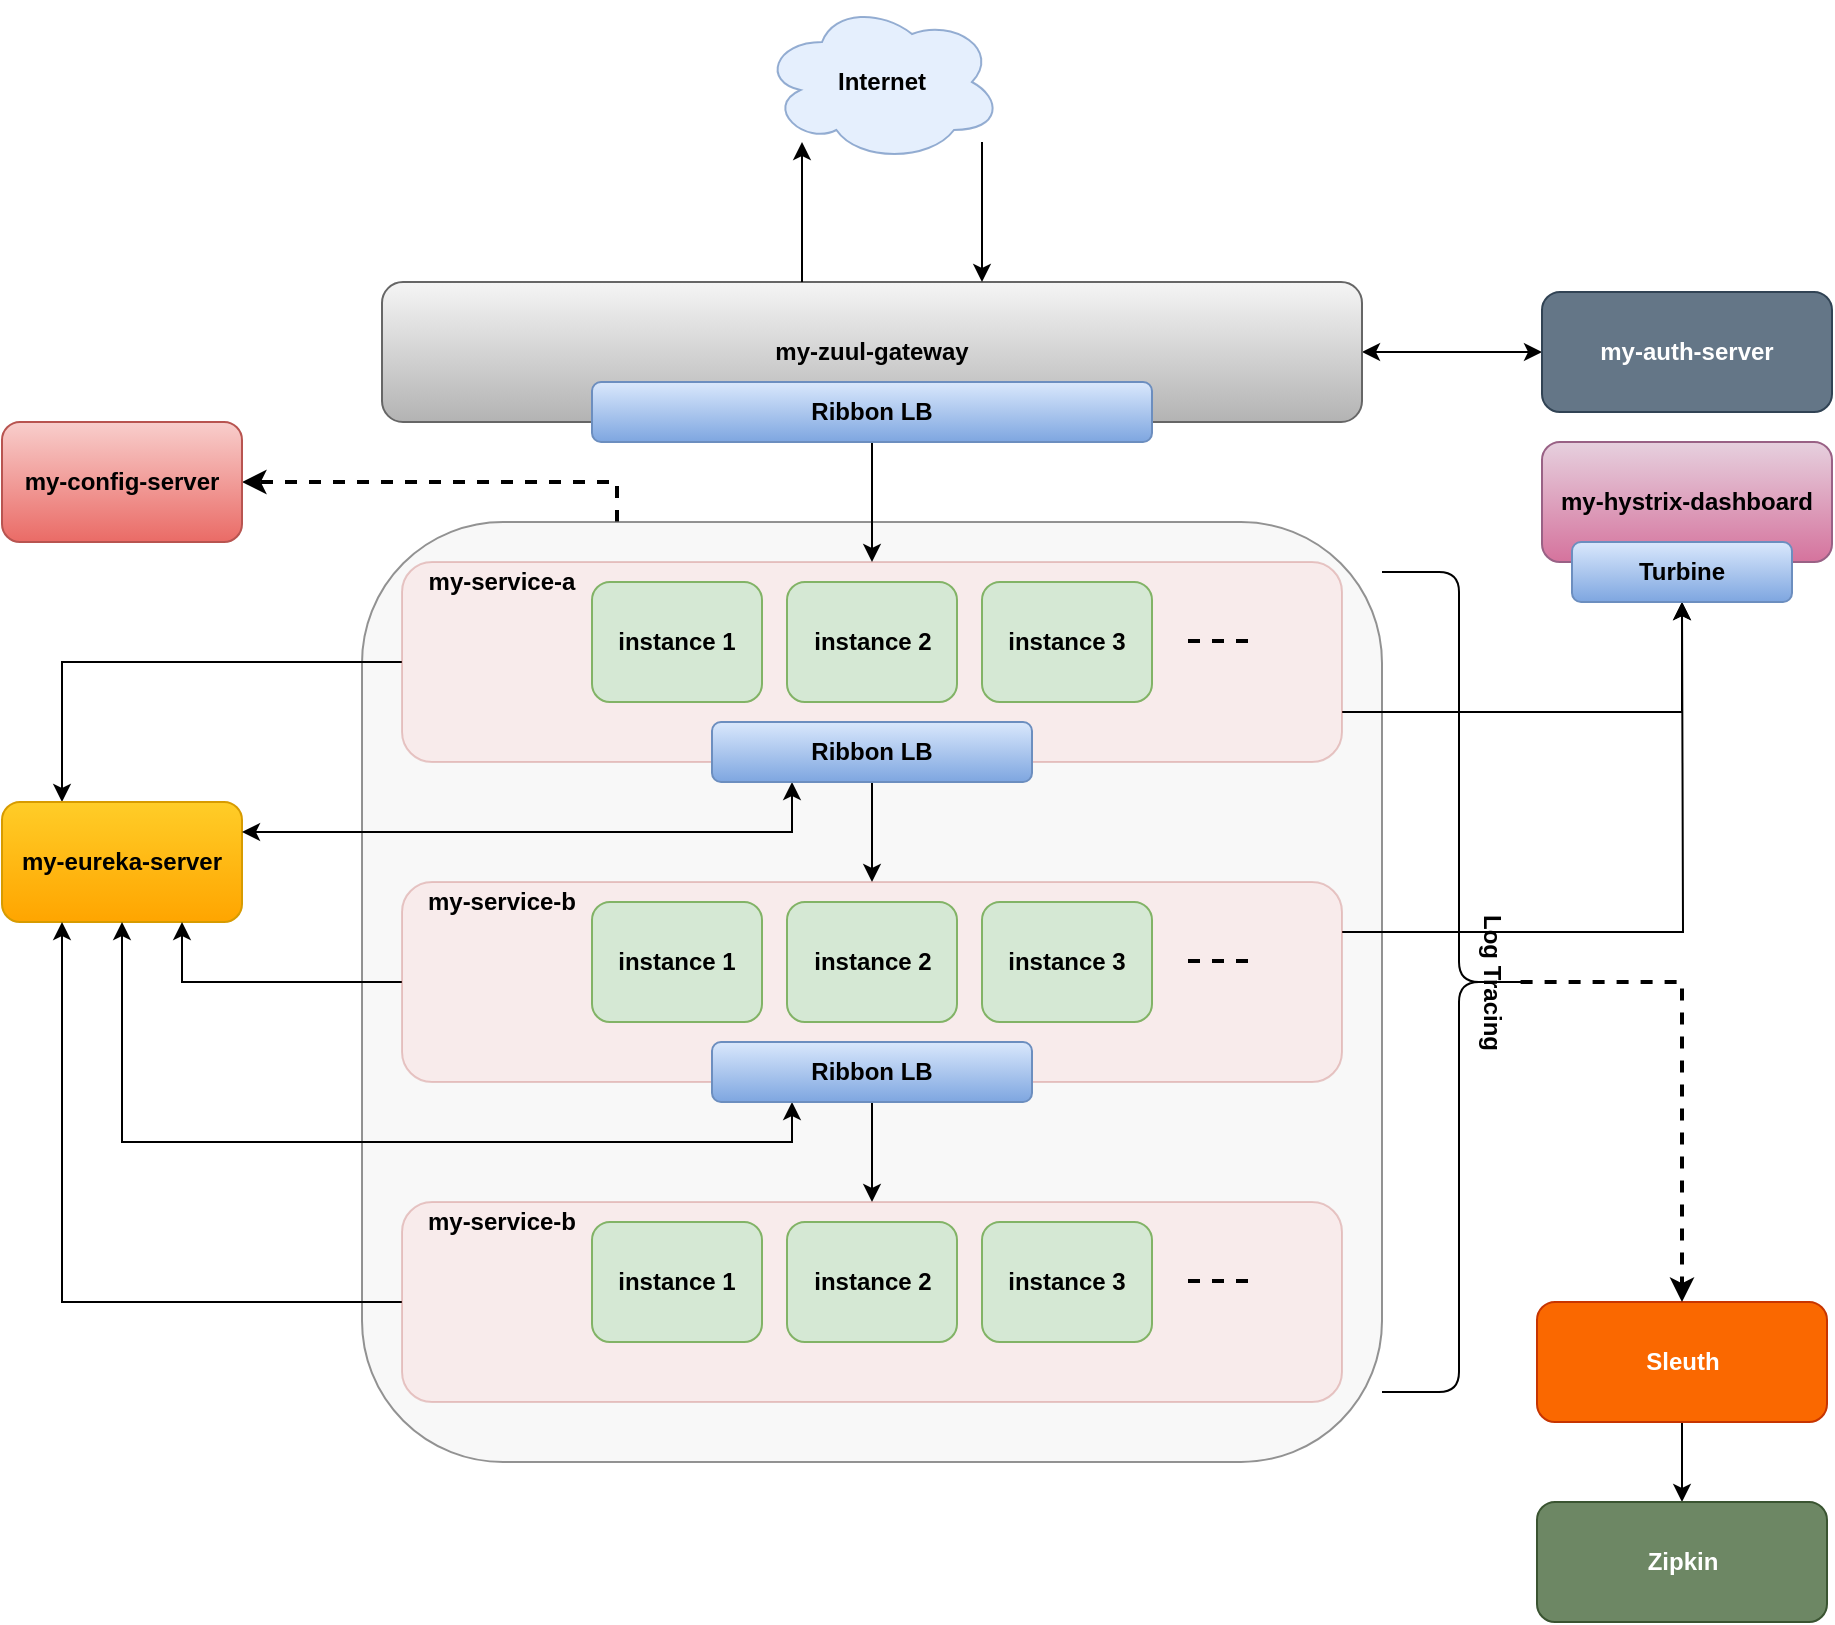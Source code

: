 <mxfile version="12.9.10" type="device"><diagram id="jiUoE6Pok_7MWSL2y1qS" name="Page-1"><mxGraphModel dx="1796" dy="1714" grid="1" gridSize="10" guides="1" tooltips="1" connect="1" arrows="1" fold="1" page="1" pageScale="1" pageWidth="850" pageHeight="1100" math="0" shadow="0"><root><mxCell id="0"/><mxCell id="1" parent="0"/><mxCell id="c0MYV6FMSxUbABqKzz5--106" style="edgeStyle=orthogonalEdgeStyle;rounded=0;orthogonalLoop=1;jettySize=auto;html=1;exitX=0.25;exitY=0;exitDx=0;exitDy=0;entryX=1;entryY=0.5;entryDx=0;entryDy=0;dashed=1;startArrow=none;startFill=0;strokeWidth=2;" parent="1" source="c0MYV6FMSxUbABqKzz5--103" target="c0MYV6FMSxUbABqKzz5--94" edge="1"><mxGeometry relative="1" as="geometry"/></mxCell><mxCell id="c0MYV6FMSxUbABqKzz5--103" value="" style="rounded=1;whiteSpace=wrap;html=1;opacity=70;fillColor=#f5f5f5;strokeColor=#666666;fontColor=#333333;" parent="1" vertex="1"><mxGeometry x="140" y="170" width="510" height="470" as="geometry"/></mxCell><mxCell id="c0MYV6FMSxUbABqKzz5--96" style="edgeStyle=orthogonalEdgeStyle;rounded=0;orthogonalLoop=1;jettySize=auto;html=1;exitX=0;exitY=0.5;exitDx=0;exitDy=0;entryX=0.25;entryY=0;entryDx=0;entryDy=0;strokeWidth=1;" parent="1" source="c0MYV6FMSxUbABqKzz5--56" target="c0MYV6FMSxUbABqKzz5--14" edge="1"><mxGeometry relative="1" as="geometry"/></mxCell><mxCell id="c0MYV6FMSxUbABqKzz5--121" style="edgeStyle=orthogonalEdgeStyle;rounded=0;orthogonalLoop=1;jettySize=auto;html=1;exitX=1;exitY=0.75;exitDx=0;exitDy=0;entryX=0.5;entryY=1;entryDx=0;entryDy=0;startArrow=none;startFill=0;strokeWidth=1;" parent="1" source="c0MYV6FMSxUbABqKzz5--56" target="c0MYV6FMSxUbABqKzz5--118" edge="1"><mxGeometry relative="1" as="geometry"/></mxCell><mxCell id="c0MYV6FMSxUbABqKzz5--56" value="" style="rounded=1;whiteSpace=wrap;html=1;fillColor=#f8cecc;strokeColor=#b85450;opacity=30;" parent="1" vertex="1"><mxGeometry x="160" y="190" width="470" height="100" as="geometry"/></mxCell><mxCell id="c0MYV6FMSxUbABqKzz5--1" value="&lt;b&gt;instance 1&lt;/b&gt;" style="rounded=1;whiteSpace=wrap;html=1;fillColor=#d5e8d4;strokeColor=#82b366;" parent="1" vertex="1"><mxGeometry x="255" y="200" width="85" height="60" as="geometry"/></mxCell><mxCell id="c0MYV6FMSxUbABqKzz5--14" value="&lt;b&gt;my-eureka-server&lt;/b&gt;" style="rounded=1;whiteSpace=wrap;html=1;fillColor=#ffcd28;strokeColor=#d79b00;gradientColor=#ffa500;" parent="1" vertex="1"><mxGeometry x="-40" y="310" width="120" height="60" as="geometry"/></mxCell><mxCell id="oGijZF1hmBULtkBr9Mz8-7" style="edgeStyle=orthogonalEdgeStyle;rounded=0;orthogonalLoop=1;jettySize=auto;html=1;exitX=1;exitY=0.5;exitDx=0;exitDy=0;entryX=0;entryY=0.5;entryDx=0;entryDy=0;startArrow=classic;startFill=1;" edge="1" parent="1" source="c0MYV6FMSxUbABqKzz5--22" target="oGijZF1hmBULtkBr9Mz8-1"><mxGeometry relative="1" as="geometry"/></mxCell><mxCell id="c0MYV6FMSxUbABqKzz5--22" value="&lt;b&gt;my-zuul-gateway&lt;/b&gt;" style="rounded=1;whiteSpace=wrap;html=1;fillColor=#f5f5f5;strokeColor=#666666;gradientColor=#b3b3b3;" parent="1" vertex="1"><mxGeometry x="150" y="50" width="490" height="70" as="geometry"/></mxCell><mxCell id="c0MYV6FMSxUbABqKzz5--62" style="edgeStyle=orthogonalEdgeStyle;rounded=0;orthogonalLoop=1;jettySize=auto;html=1;exitX=0.5;exitY=1;exitDx=0;exitDy=0;entryX=0.5;entryY=0;entryDx=0;entryDy=0;strokeWidth=1;" parent="1" source="c0MYV6FMSxUbABqKzz5--24" target="c0MYV6FMSxUbABqKzz5--56" edge="1"><mxGeometry relative="1" as="geometry"/></mxCell><mxCell id="c0MYV6FMSxUbABqKzz5--24" value="&lt;b&gt;Ribbon LB&lt;/b&gt;" style="rounded=1;whiteSpace=wrap;html=1;fillColor=#dae8fc;strokeColor=#6c8ebf;gradientColor=#7ea6e0;" parent="1" vertex="1"><mxGeometry x="255" y="100" width="280" height="30" as="geometry"/></mxCell><mxCell id="c0MYV6FMSxUbABqKzz5--34" value="&lt;b&gt;instance 3&lt;/b&gt;" style="rounded=1;whiteSpace=wrap;html=1;fillColor=#d5e8d4;strokeColor=#82b366;" parent="1" vertex="1"><mxGeometry x="450" y="200" width="85" height="60" as="geometry"/></mxCell><mxCell id="c0MYV6FMSxUbABqKzz5--36" value="&lt;b&gt;my-hystrix-dashboard&lt;/b&gt;" style="rounded=1;whiteSpace=wrap;html=1;fillColor=#e6d0de;strokeColor=#996185;gradientColor=#d5739d;rotation=0;" parent="1" vertex="1"><mxGeometry x="730" y="130" width="145" height="60" as="geometry"/></mxCell><mxCell id="c0MYV6FMSxUbABqKzz5--60" value="&lt;b&gt;my-service-a&lt;/b&gt;" style="text;html=1;strokeColor=none;fillColor=none;align=center;verticalAlign=middle;whiteSpace=wrap;rounded=0;opacity=30;" parent="1" vertex="1"><mxGeometry x="170" y="190" width="80" height="20" as="geometry"/></mxCell><mxCell id="c0MYV6FMSxUbABqKzz5--63" value="&lt;b&gt;instance 2&lt;/b&gt;" style="rounded=1;whiteSpace=wrap;html=1;fillColor=#d5e8d4;strokeColor=#82b366;" parent="1" vertex="1"><mxGeometry x="352.5" y="200" width="85" height="60" as="geometry"/></mxCell><mxCell id="c0MYV6FMSxUbABqKzz5--85" style="edgeStyle=orthogonalEdgeStyle;rounded=0;orthogonalLoop=1;jettySize=auto;html=1;exitX=0.5;exitY=1;exitDx=0;exitDy=0;entryX=0.5;entryY=0;entryDx=0;entryDy=0;strokeWidth=1;" parent="1" source="c0MYV6FMSxUbABqKzz5--75" target="c0MYV6FMSxUbABqKzz5--78" edge="1"><mxGeometry relative="1" as="geometry"/></mxCell><mxCell id="c0MYV6FMSxUbABqKzz5--97" style="edgeStyle=orthogonalEdgeStyle;rounded=0;orthogonalLoop=1;jettySize=auto;html=1;exitX=0.25;exitY=1;exitDx=0;exitDy=0;entryX=1;entryY=0.25;entryDx=0;entryDy=0;strokeWidth=1;startArrow=classic;startFill=1;" parent="1" source="c0MYV6FMSxUbABqKzz5--75" target="c0MYV6FMSxUbABqKzz5--14" edge="1"><mxGeometry relative="1" as="geometry"/></mxCell><mxCell id="c0MYV6FMSxUbABqKzz5--75" value="&lt;b&gt;Ribbon LB&lt;/b&gt;" style="rounded=1;whiteSpace=wrap;html=1;fillColor=#dae8fc;strokeColor=#6c8ebf;gradientColor=#7ea6e0;" parent="1" vertex="1"><mxGeometry x="315" y="270" width="160" height="30" as="geometry"/></mxCell><mxCell id="c0MYV6FMSxUbABqKzz5--77" value="" style="endArrow=none;dashed=1;html=1;strokeWidth=2;" parent="1" edge="1"><mxGeometry width="50" height="50" relative="1" as="geometry"><mxPoint x="553" y="229.5" as="sourcePoint"/><mxPoint x="588" y="229.5" as="targetPoint"/></mxGeometry></mxCell><mxCell id="c0MYV6FMSxUbABqKzz5--98" style="edgeStyle=orthogonalEdgeStyle;rounded=0;orthogonalLoop=1;jettySize=auto;html=1;exitX=0;exitY=0.5;exitDx=0;exitDy=0;entryX=0.75;entryY=1;entryDx=0;entryDy=0;startArrow=none;startFill=0;strokeWidth=1;" parent="1" source="c0MYV6FMSxUbABqKzz5--78" target="c0MYV6FMSxUbABqKzz5--14" edge="1"><mxGeometry relative="1" as="geometry"/></mxCell><mxCell id="oGijZF1hmBULtkBr9Mz8-13" style="edgeStyle=orthogonalEdgeStyle;rounded=0;orthogonalLoop=1;jettySize=auto;html=1;exitX=1;exitY=0.25;exitDx=0;exitDy=0;startArrow=none;startFill=0;" edge="1" parent="1" source="c0MYV6FMSxUbABqKzz5--78"><mxGeometry relative="1" as="geometry"><mxPoint x="800" y="210" as="targetPoint"/></mxGeometry></mxCell><mxCell id="c0MYV6FMSxUbABqKzz5--78" value="" style="rounded=1;whiteSpace=wrap;html=1;fillColor=#f8cecc;strokeColor=#b85450;opacity=30;" parent="1" vertex="1"><mxGeometry x="160" y="350" width="470" height="100" as="geometry"/></mxCell><mxCell id="c0MYV6FMSxUbABqKzz5--79" value="&lt;b&gt;instance 1&lt;/b&gt;" style="rounded=1;whiteSpace=wrap;html=1;fillColor=#d5e8d4;strokeColor=#82b366;" parent="1" vertex="1"><mxGeometry x="255" y="360" width="85" height="60" as="geometry"/></mxCell><mxCell id="c0MYV6FMSxUbABqKzz5--80" value="&lt;b&gt;instance 3&lt;/b&gt;" style="rounded=1;whiteSpace=wrap;html=1;fillColor=#d5e8d4;strokeColor=#82b366;" parent="1" vertex="1"><mxGeometry x="450" y="360" width="85" height="60" as="geometry"/></mxCell><mxCell id="c0MYV6FMSxUbABqKzz5--81" value="&lt;b&gt;my-service-b&lt;/b&gt;" style="text;html=1;strokeColor=none;fillColor=none;align=center;verticalAlign=middle;whiteSpace=wrap;rounded=0;opacity=30;" parent="1" vertex="1"><mxGeometry x="170" y="350" width="80" height="20" as="geometry"/></mxCell><mxCell id="c0MYV6FMSxUbABqKzz5--82" value="&lt;b&gt;instance 2&lt;/b&gt;" style="rounded=1;whiteSpace=wrap;html=1;fillColor=#d5e8d4;strokeColor=#82b366;" parent="1" vertex="1"><mxGeometry x="352.5" y="360" width="85" height="60" as="geometry"/></mxCell><mxCell id="c0MYV6FMSxUbABqKzz5--93" style="edgeStyle=orthogonalEdgeStyle;rounded=0;orthogonalLoop=1;jettySize=auto;html=1;exitX=0.5;exitY=1;exitDx=0;exitDy=0;entryX=0.5;entryY=0;entryDx=0;entryDy=0;strokeWidth=1;" parent="1" source="c0MYV6FMSxUbABqKzz5--83" target="c0MYV6FMSxUbABqKzz5--86" edge="1"><mxGeometry relative="1" as="geometry"/></mxCell><mxCell id="c0MYV6FMSxUbABqKzz5--99" style="edgeStyle=orthogonalEdgeStyle;rounded=0;orthogonalLoop=1;jettySize=auto;html=1;exitX=0.25;exitY=1;exitDx=0;exitDy=0;entryX=0.5;entryY=1;entryDx=0;entryDy=0;startArrow=classic;startFill=1;strokeWidth=1;" parent="1" source="c0MYV6FMSxUbABqKzz5--83" target="c0MYV6FMSxUbABqKzz5--14" edge="1"><mxGeometry relative="1" as="geometry"/></mxCell><mxCell id="c0MYV6FMSxUbABqKzz5--83" value="&lt;b&gt;Ribbon LB&lt;/b&gt;" style="rounded=1;whiteSpace=wrap;html=1;fillColor=#dae8fc;strokeColor=#6c8ebf;gradientColor=#7ea6e0;" parent="1" vertex="1"><mxGeometry x="315" y="430" width="160" height="30" as="geometry"/></mxCell><mxCell id="c0MYV6FMSxUbABqKzz5--84" value="" style="endArrow=none;dashed=1;html=1;strokeWidth=2;" parent="1" edge="1"><mxGeometry width="50" height="50" relative="1" as="geometry"><mxPoint x="553" y="389.5" as="sourcePoint"/><mxPoint x="588" y="389.5" as="targetPoint"/></mxGeometry></mxCell><mxCell id="c0MYV6FMSxUbABqKzz5--100" style="edgeStyle=orthogonalEdgeStyle;rounded=0;orthogonalLoop=1;jettySize=auto;html=1;exitX=0;exitY=0.5;exitDx=0;exitDy=0;entryX=0.25;entryY=1;entryDx=0;entryDy=0;startArrow=none;startFill=0;strokeWidth=1;" parent="1" source="c0MYV6FMSxUbABqKzz5--86" target="c0MYV6FMSxUbABqKzz5--14" edge="1"><mxGeometry relative="1" as="geometry"/></mxCell><mxCell id="c0MYV6FMSxUbABqKzz5--86" value="" style="rounded=1;whiteSpace=wrap;html=1;fillColor=#f8cecc;strokeColor=#b85450;opacity=30;" parent="1" vertex="1"><mxGeometry x="160" y="510" width="470" height="100" as="geometry"/></mxCell><mxCell id="c0MYV6FMSxUbABqKzz5--87" value="&lt;b&gt;instance 1&lt;/b&gt;" style="rounded=1;whiteSpace=wrap;html=1;fillColor=#d5e8d4;strokeColor=#82b366;" parent="1" vertex="1"><mxGeometry x="255" y="520" width="85" height="60" as="geometry"/></mxCell><mxCell id="c0MYV6FMSxUbABqKzz5--88" value="&lt;b&gt;instance 3&lt;/b&gt;" style="rounded=1;whiteSpace=wrap;html=1;fillColor=#d5e8d4;strokeColor=#82b366;" parent="1" vertex="1"><mxGeometry x="450" y="520" width="85" height="60" as="geometry"/></mxCell><mxCell id="c0MYV6FMSxUbABqKzz5--89" value="&lt;b&gt;my-service-b&lt;/b&gt;" style="text;html=1;strokeColor=none;fillColor=none;align=center;verticalAlign=middle;whiteSpace=wrap;rounded=0;opacity=30;" parent="1" vertex="1"><mxGeometry x="170" y="510" width="80" height="20" as="geometry"/></mxCell><mxCell id="c0MYV6FMSxUbABqKzz5--90" value="&lt;b&gt;instance 2&lt;/b&gt;" style="rounded=1;whiteSpace=wrap;html=1;fillColor=#d5e8d4;strokeColor=#82b366;" parent="1" vertex="1"><mxGeometry x="352.5" y="520" width="85" height="60" as="geometry"/></mxCell><mxCell id="c0MYV6FMSxUbABqKzz5--92" value="" style="endArrow=none;dashed=1;html=1;strokeWidth=2;" parent="1" edge="1"><mxGeometry width="50" height="50" relative="1" as="geometry"><mxPoint x="553" y="549.5" as="sourcePoint"/><mxPoint x="588" y="549.5" as="targetPoint"/></mxGeometry></mxCell><mxCell id="c0MYV6FMSxUbABqKzz5--94" value="&lt;b&gt;my-config-server&lt;/b&gt;" style="rounded=1;whiteSpace=wrap;html=1;fillColor=#f8cecc;strokeColor=#b85450;gradientColor=#ea6b66;" parent="1" vertex="1"><mxGeometry x="-40" y="120" width="120" height="60" as="geometry"/></mxCell><mxCell id="c0MYV6FMSxUbABqKzz5--111" value="" style="endArrow=classic;html=1;strokeWidth=1;" parent="1" edge="1"><mxGeometry width="50" height="50" relative="1" as="geometry"><mxPoint x="360" y="50" as="sourcePoint"/><mxPoint x="360" y="-20" as="targetPoint"/></mxGeometry></mxCell><mxCell id="c0MYV6FMSxUbABqKzz5--112" value="" style="endArrow=classic;html=1;strokeWidth=1;" parent="1" edge="1"><mxGeometry width="50" height="50" relative="1" as="geometry"><mxPoint x="450" y="-20" as="sourcePoint"/><mxPoint x="450" y="50" as="targetPoint"/></mxGeometry></mxCell><mxCell id="c0MYV6FMSxUbABqKzz5--114" value="&lt;b&gt;Internet&lt;/b&gt;" style="ellipse;shape=cloud;whiteSpace=wrap;html=1;opacity=70;fillColor=#dae8fc;strokeColor=#6c8ebf;" parent="1" vertex="1"><mxGeometry x="340" y="-90" width="120" height="80" as="geometry"/></mxCell><mxCell id="c0MYV6FMSxUbABqKzz5--118" value="&lt;b&gt;Turbine&lt;/b&gt;" style="rounded=1;whiteSpace=wrap;html=1;fillColor=#dae8fc;strokeColor=#6c8ebf;gradientColor=#7ea6e0;rotation=0;" parent="1" vertex="1"><mxGeometry x="745" y="180" width="110" height="30" as="geometry"/></mxCell><mxCell id="oGijZF1hmBULtkBr9Mz8-1" value="&lt;b&gt;my-auth-server&lt;/b&gt;" style="rounded=1;whiteSpace=wrap;html=1;fillColor=#647687;strokeColor=#314354;rotation=0;fontColor=#ffffff;" vertex="1" parent="1"><mxGeometry x="730" y="55" width="145" height="60" as="geometry"/></mxCell><mxCell id="oGijZF1hmBULtkBr9Mz8-15" style="edgeStyle=orthogonalEdgeStyle;rounded=0;orthogonalLoop=1;jettySize=auto;html=1;exitX=0.5;exitY=1;exitDx=0;exitDy=0;entryX=0.5;entryY=0;entryDx=0;entryDy=0;startArrow=none;startFill=0;" edge="1" parent="1" source="oGijZF1hmBULtkBr9Mz8-8" target="oGijZF1hmBULtkBr9Mz8-9"><mxGeometry relative="1" as="geometry"/></mxCell><mxCell id="oGijZF1hmBULtkBr9Mz8-8" value="&lt;b&gt;Sleuth&lt;/b&gt;" style="rounded=1;whiteSpace=wrap;html=1;fillColor=#fa6800;strokeColor=#C73500;rotation=0;fontColor=#ffffff;" vertex="1" parent="1"><mxGeometry x="727.5" y="560" width="145" height="60" as="geometry"/></mxCell><mxCell id="oGijZF1hmBULtkBr9Mz8-9" value="&lt;b&gt;Zipkin&lt;/b&gt;" style="rounded=1;whiteSpace=wrap;html=1;fillColor=#6d8764;strokeColor=#3A5431;rotation=0;fontColor=#ffffff;" vertex="1" parent="1"><mxGeometry x="727.5" y="660" width="145" height="60" as="geometry"/></mxCell><mxCell id="oGijZF1hmBULtkBr9Mz8-14" style="edgeStyle=orthogonalEdgeStyle;rounded=0;orthogonalLoop=1;jettySize=auto;html=1;exitX=0.1;exitY=0.5;exitDx=0;exitDy=0;exitPerimeter=0;entryX=0.5;entryY=0;entryDx=0;entryDy=0;startArrow=none;startFill=0;dashed=1;strokeWidth=2;" edge="1" parent="1" source="oGijZF1hmBULtkBr9Mz8-11" target="oGijZF1hmBULtkBr9Mz8-8"><mxGeometry relative="1" as="geometry"/></mxCell><mxCell id="oGijZF1hmBULtkBr9Mz8-11" value="" style="shape=curlyBracket;whiteSpace=wrap;html=1;rounded=1;rotation=-180;" vertex="1" parent="1"><mxGeometry x="650" y="195" width="77" height="410" as="geometry"/></mxCell><mxCell id="oGijZF1hmBULtkBr9Mz8-12" value="&lt;b&gt;Log Tracing&lt;/b&gt;" style="text;html=1;align=center;verticalAlign=middle;resizable=0;points=[];autosize=1;rotation=90;" vertex="1" parent="1"><mxGeometry x="665" y="390" width="80" height="20" as="geometry"/></mxCell></root></mxGraphModel></diagram></mxfile>